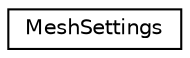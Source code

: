 digraph "Graphical Class Hierarchy"
{
  edge [fontname="Helvetica",fontsize="10",labelfontname="Helvetica",labelfontsize="10"];
  node [fontname="Helvetica",fontsize="10",shape=record];
  rankdir="LR";
  Node1 [label="MeshSettings",height=0.2,width=0.4,color="black", fillcolor="white", style="filled",URL="$class_mesh_settings.html",tooltip="Settings for creating a mesh. "];
}
